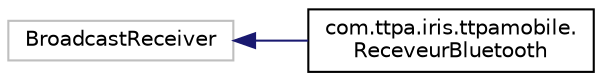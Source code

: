 digraph "Graphe hiérarchique des classes"
{
  bgcolor="transparent";
  edge [fontname="Helvetica",fontsize="10",labelfontname="Helvetica",labelfontsize="10"];
  node [fontname="Helvetica",fontsize="10",shape=record];
  rankdir="LR";
  Node1 [label="BroadcastReceiver",height=0.2,width=0.4,color="grey75"];
  Node1 -> Node2 [dir="back",color="midnightblue",fontsize="10",style="solid",fontname="Helvetica"];
  Node2 [label="com.ttpa.iris.ttpamobile.\lReceveurBluetooth",height=0.2,width=0.4,color="black",URL="$classcom_1_1ttpa_1_1iris_1_1ttpamobile_1_1_receveur_bluetooth.html"];
}
